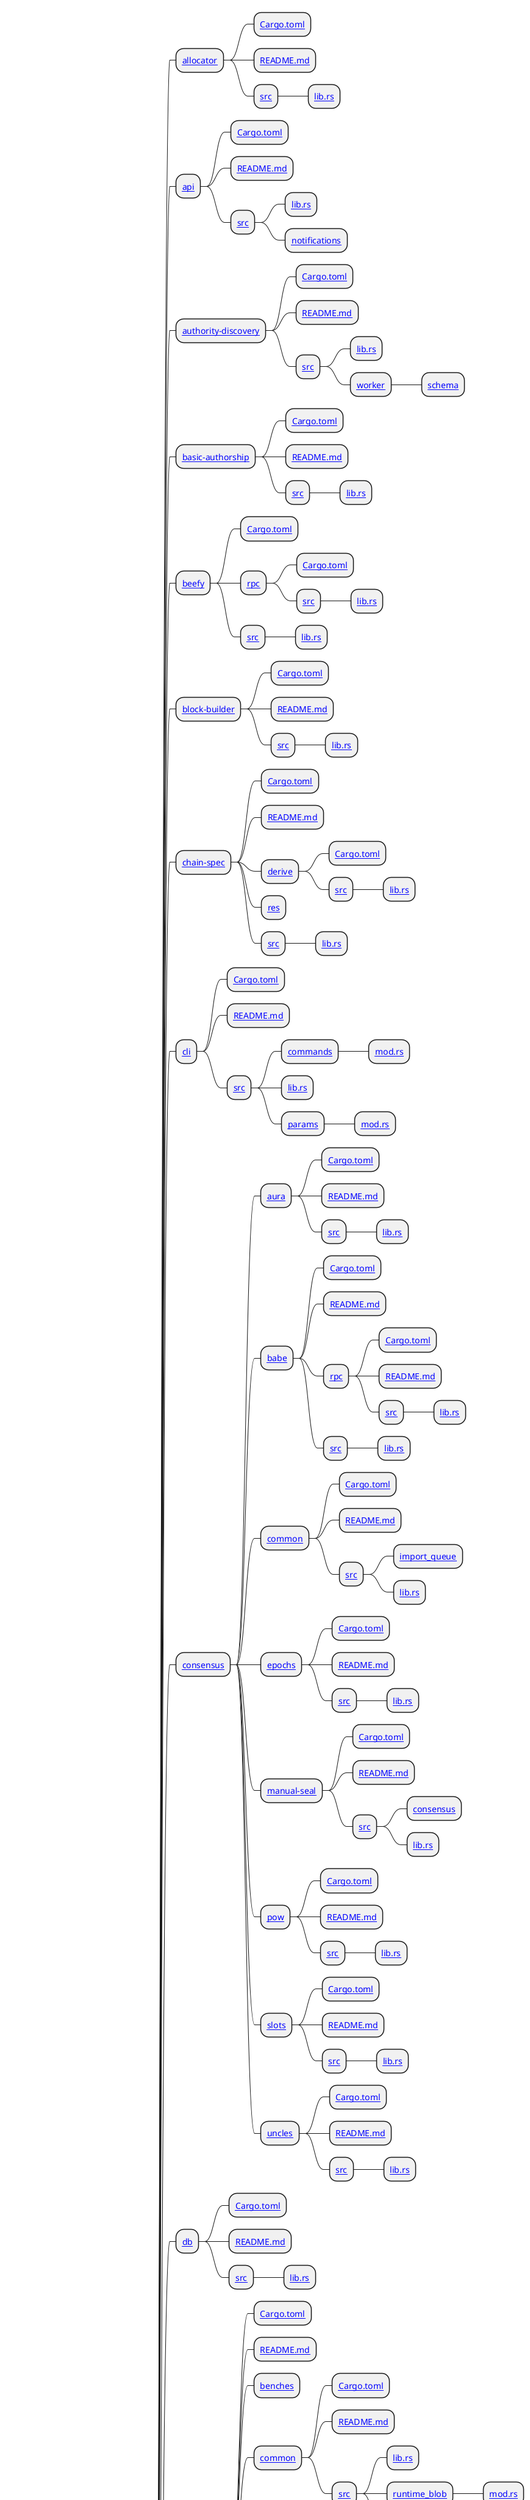 @startmindmap
* substrate/client
** [[https://github.com/paritytech/substrate/blob/master/client client]]
*** [[https://github.com/paritytech/substrate/blob/master/client/allocator allocator]]
**** [[https://github.com/paritytech/substrate/blob/master/client/allocator/Cargo.toml Cargo.toml]]
**** [[https://github.com/paritytech/substrate/blob/master/client/allocator/README.md README.md]]
**** [[https://github.com/paritytech/substrate/blob/master/client/allocator/src src]]
***** [[https://github.com/paritytech/substrate/blob/master/client/allocator/src/lib.rs lib.rs]]
*** [[https://github.com/paritytech/substrate/blob/master/client/api api]]
**** [[https://github.com/paritytech/substrate/blob/master/client/api/Cargo.toml Cargo.toml]]
**** [[https://github.com/paritytech/substrate/blob/master/client/api/README.md README.md]]
**** [[https://github.com/paritytech/substrate/blob/master/client/api/src src]]
***** [[https://github.com/paritytech/substrate/blob/master/client/api/src/lib.rs lib.rs]]
***** [[https://github.com/paritytech/substrate/blob/master/client/api/src/notifications notifications]]
*** [[https://github.com/paritytech/substrate/blob/master/client/authority-discovery authority-discovery]]
**** [[https://github.com/paritytech/substrate/blob/master/client/authority-discovery/Cargo.toml Cargo.toml]]
**** [[https://github.com/paritytech/substrate/blob/master/client/authority-discovery/README.md README.md]]
**** [[https://github.com/paritytech/substrate/blob/master/client/authority-discovery/src src]]
***** [[https://github.com/paritytech/substrate/blob/master/client/authority-discovery/src/lib.rs lib.rs]]
***** [[https://github.com/paritytech/substrate/blob/master/client/authority-discovery/src/worker worker]]
****** [[https://github.com/paritytech/substrate/blob/master/client/authority-discovery/src/worker/schema schema]]
*** [[https://github.com/paritytech/substrate/blob/master/client/basic-authorship basic-authorship]]
**** [[https://github.com/paritytech/substrate/blob/master/client/basic-authorship/Cargo.toml Cargo.toml]]
**** [[https://github.com/paritytech/substrate/blob/master/client/basic-authorship/README.md README.md]]
**** [[https://github.com/paritytech/substrate/blob/master/client/basic-authorship/src src]]
***** [[https://github.com/paritytech/substrate/blob/master/client/basic-authorship/src/lib.rs lib.rs]]
*** [[https://github.com/paritytech/substrate/blob/master/client/beefy beefy]]
**** [[https://github.com/paritytech/substrate/blob/master/client/beefy/Cargo.toml Cargo.toml]]
**** [[https://github.com/paritytech/substrate/blob/master/client/beefy/rpc rpc]]
***** [[https://github.com/paritytech/substrate/blob/master/client/beefy/rpc/Cargo.toml Cargo.toml]]
***** [[https://github.com/paritytech/substrate/blob/master/client/beefy/rpc/src src]]
****** [[https://github.com/paritytech/substrate/blob/master/client/beefy/rpc/src/lib.rs lib.rs]]
**** [[https://github.com/paritytech/substrate/blob/master/client/beefy/src src]]
***** [[https://github.com/paritytech/substrate/blob/master/client/beefy/src/lib.rs lib.rs]]
*** [[https://github.com/paritytech/substrate/blob/master/client/block-builder block-builder]]
**** [[https://github.com/paritytech/substrate/blob/master/client/block-builder/Cargo.toml Cargo.toml]]
**** [[https://github.com/paritytech/substrate/blob/master/client/block-builder/README.md README.md]]
**** [[https://github.com/paritytech/substrate/blob/master/client/block-builder/src src]]
***** [[https://github.com/paritytech/substrate/blob/master/client/block-builder/src/lib.rs lib.rs]]
*** [[https://github.com/paritytech/substrate/blob/master/client/chain-spec chain-spec]]
**** [[https://github.com/paritytech/substrate/blob/master/client/chain-spec/Cargo.toml Cargo.toml]]
**** [[https://github.com/paritytech/substrate/blob/master/client/chain-spec/README.md README.md]]
**** [[https://github.com/paritytech/substrate/blob/master/client/chain-spec/derive derive]]
***** [[https://github.com/paritytech/substrate/blob/master/client/chain-spec/derive/Cargo.toml Cargo.toml]]
***** [[https://github.com/paritytech/substrate/blob/master/client/chain-spec/derive/src src]]
****** [[https://github.com/paritytech/substrate/blob/master/client/chain-spec/derive/src/lib.rs lib.rs]]
**** [[https://github.com/paritytech/substrate/blob/master/client/chain-spec/res res]]
**** [[https://github.com/paritytech/substrate/blob/master/client/chain-spec/src src]]
***** [[https://github.com/paritytech/substrate/blob/master/client/chain-spec/src/lib.rs lib.rs]]
*** [[https://github.com/paritytech/substrate/blob/master/client/cli cli]]
**** [[https://github.com/paritytech/substrate/blob/master/client/cli/Cargo.toml Cargo.toml]]
**** [[https://github.com/paritytech/substrate/blob/master/client/cli/README.md README.md]]
**** [[https://github.com/paritytech/substrate/blob/master/client/cli/src src]]
***** [[https://github.com/paritytech/substrate/blob/master/client/cli/src/commands commands]]
****** [[https://github.com/paritytech/substrate/blob/master/client/cli/src/commands/mod.rs mod.rs]]
***** [[https://github.com/paritytech/substrate/blob/master/client/cli/src/lib.rs lib.rs]]
***** [[https://github.com/paritytech/substrate/blob/master/client/cli/src/params params]]
****** [[https://github.com/paritytech/substrate/blob/master/client/cli/src/params/mod.rs mod.rs]]
*** [[https://github.com/paritytech/substrate/blob/master/client/consensus consensus]]
**** [[https://github.com/paritytech/substrate/blob/master/client/consensus/aura aura]]
***** [[https://github.com/paritytech/substrate/blob/master/client/consensus/aura/Cargo.toml Cargo.toml]]
***** [[https://github.com/paritytech/substrate/blob/master/client/consensus/aura/README.md README.md]]
***** [[https://github.com/paritytech/substrate/blob/master/client/consensus/aura/src src]]
****** [[https://github.com/paritytech/substrate/blob/master/client/consensus/aura/src/lib.rs lib.rs]]
**** [[https://github.com/paritytech/substrate/blob/master/client/consensus/babe babe]]
***** [[https://github.com/paritytech/substrate/blob/master/client/consensus/babe/Cargo.toml Cargo.toml]]
***** [[https://github.com/paritytech/substrate/blob/master/client/consensus/babe/README.md README.md]]
***** [[https://github.com/paritytech/substrate/blob/master/client/consensus/babe/rpc rpc]]
****** [[https://github.com/paritytech/substrate/blob/master/client/consensus/babe/rpc/Cargo.toml Cargo.toml]]
****** [[https://github.com/paritytech/substrate/blob/master/client/consensus/babe/rpc/README.md README.md]]
****** [[https://github.com/paritytech/substrate/blob/master/client/consensus/babe/rpc/src src]]
******* [[https://github.com/paritytech/substrate/blob/master/client/consensus/babe/rpc/src/lib.rs lib.rs]]
***** [[https://github.com/paritytech/substrate/blob/master/client/consensus/babe/src src]]
****** [[https://github.com/paritytech/substrate/blob/master/client/consensus/babe/src/lib.rs lib.rs]]
**** [[https://github.com/paritytech/substrate/blob/master/client/consensus/common common]]
***** [[https://github.com/paritytech/substrate/blob/master/client/consensus/common/Cargo.toml Cargo.toml]]
***** [[https://github.com/paritytech/substrate/blob/master/client/consensus/common/README.md README.md]]
***** [[https://github.com/paritytech/substrate/blob/master/client/consensus/common/src src]]
****** [[https://github.com/paritytech/substrate/blob/master/client/consensus/common/src/import_queue import_queue]]
****** [[https://github.com/paritytech/substrate/blob/master/client/consensus/common/src/lib.rs lib.rs]]
**** [[https://github.com/paritytech/substrate/blob/master/client/consensus/epochs epochs]]
***** [[https://github.com/paritytech/substrate/blob/master/client/consensus/epochs/Cargo.toml Cargo.toml]]
***** [[https://github.com/paritytech/substrate/blob/master/client/consensus/epochs/README.md README.md]]
***** [[https://github.com/paritytech/substrate/blob/master/client/consensus/epochs/src src]]
****** [[https://github.com/paritytech/substrate/blob/master/client/consensus/epochs/src/lib.rs lib.rs]]
**** [[https://github.com/paritytech/substrate/blob/master/client/consensus/manual-seal manual-seal]]
***** [[https://github.com/paritytech/substrate/blob/master/client/consensus/manual-seal/Cargo.toml Cargo.toml]]
***** [[https://github.com/paritytech/substrate/blob/master/client/consensus/manual-seal/README.md README.md]]
***** [[https://github.com/paritytech/substrate/blob/master/client/consensus/manual-seal/src src]]
****** [[https://github.com/paritytech/substrate/blob/master/client/consensus/manual-seal/src/consensus consensus]]
****** [[https://github.com/paritytech/substrate/blob/master/client/consensus/manual-seal/src/lib.rs lib.rs]]
**** [[https://github.com/paritytech/substrate/blob/master/client/consensus/pow pow]]
***** [[https://github.com/paritytech/substrate/blob/master/client/consensus/pow/Cargo.toml Cargo.toml]]
***** [[https://github.com/paritytech/substrate/blob/master/client/consensus/pow/README.md README.md]]
***** [[https://github.com/paritytech/substrate/blob/master/client/consensus/pow/src src]]
****** [[https://github.com/paritytech/substrate/blob/master/client/consensus/pow/src/lib.rs lib.rs]]
**** [[https://github.com/paritytech/substrate/blob/master/client/consensus/slots slots]]
***** [[https://github.com/paritytech/substrate/blob/master/client/consensus/slots/Cargo.toml Cargo.toml]]
***** [[https://github.com/paritytech/substrate/blob/master/client/consensus/slots/README.md README.md]]
***** [[https://github.com/paritytech/substrate/blob/master/client/consensus/slots/src src]]
****** [[https://github.com/paritytech/substrate/blob/master/client/consensus/slots/src/lib.rs lib.rs]]
**** [[https://github.com/paritytech/substrate/blob/master/client/consensus/uncles uncles]]
***** [[https://github.com/paritytech/substrate/blob/master/client/consensus/uncles/Cargo.toml Cargo.toml]]
***** [[https://github.com/paritytech/substrate/blob/master/client/consensus/uncles/README.md README.md]]
***** [[https://github.com/paritytech/substrate/blob/master/client/consensus/uncles/src src]]
****** [[https://github.com/paritytech/substrate/blob/master/client/consensus/uncles/src/lib.rs lib.rs]]
*** [[https://github.com/paritytech/substrate/blob/master/client/db db]]
**** [[https://github.com/paritytech/substrate/blob/master/client/db/Cargo.toml Cargo.toml]]
**** [[https://github.com/paritytech/substrate/blob/master/client/db/README.md README.md]]
**** [[https://github.com/paritytech/substrate/blob/master/client/db/src src]]
***** [[https://github.com/paritytech/substrate/blob/master/client/db/src/lib.rs lib.rs]]
*** [[https://github.com/paritytech/substrate/blob/master/client/executor executor]]
**** [[https://github.com/paritytech/substrate/blob/master/client/executor/Cargo.toml Cargo.toml]]
**** [[https://github.com/paritytech/substrate/blob/master/client/executor/README.md README.md]]
**** [[https://github.com/paritytech/substrate/blob/master/client/executor/benches benches]]
**** [[https://github.com/paritytech/substrate/blob/master/client/executor/common common]]
***** [[https://github.com/paritytech/substrate/blob/master/client/executor/common/Cargo.toml Cargo.toml]]
***** [[https://github.com/paritytech/substrate/blob/master/client/executor/common/README.md README.md]]
***** [[https://github.com/paritytech/substrate/blob/master/client/executor/common/src src]]
****** [[https://github.com/paritytech/substrate/blob/master/client/executor/common/src/lib.rs lib.rs]]
****** [[https://github.com/paritytech/substrate/blob/master/client/executor/common/src/runtime_blob runtime_blob]]
******* [[https://github.com/paritytech/substrate/blob/master/client/executor/common/src/runtime_blob/mod.rs mod.rs]]
****** [[https://github.com/paritytech/substrate/blob/master/client/executor/common/src/sandbox sandbox]]
**** [[https://github.com/paritytech/substrate/blob/master/client/executor/runtime-test runtime-test]]
***** [[https://github.com/paritytech/substrate/blob/master/client/executor/runtime-test/Cargo.toml Cargo.toml]]
***** [[https://github.com/paritytech/substrate/blob/master/client/executor/runtime-test/src src]]
****** [[https://github.com/paritytech/substrate/blob/master/client/executor/runtime-test/src/lib.rs lib.rs]]
**** [[https://github.com/paritytech/substrate/blob/master/client/executor/src src]]
***** [[https://github.com/paritytech/substrate/blob/master/client/executor/src/integration_tests integration_tests]]
****** [[https://github.com/paritytech/substrate/blob/master/client/executor/src/integration_tests/linux linux]]
****** [[https://github.com/paritytech/substrate/blob/master/client/executor/src/integration_tests/mod.rs mod.rs]]
***** [[https://github.com/paritytech/substrate/blob/master/client/executor/src/lib.rs lib.rs]]
**** [[https://github.com/paritytech/substrate/blob/master/client/executor/wasmi wasmi]]
***** [[https://github.com/paritytech/substrate/blob/master/client/executor/wasmi/Cargo.toml Cargo.toml]]
***** [[https://github.com/paritytech/substrate/blob/master/client/executor/wasmi/README.md README.md]]
***** [[https://github.com/paritytech/substrate/blob/master/client/executor/wasmi/src src]]
****** [[https://github.com/paritytech/substrate/blob/master/client/executor/wasmi/src/lib.rs lib.rs]]
**** [[https://github.com/paritytech/substrate/blob/master/client/executor/wasmtime wasmtime]]
***** [[https://github.com/paritytech/substrate/blob/master/client/executor/wasmtime/Cargo.toml Cargo.toml]]
***** [[https://github.com/paritytech/substrate/blob/master/client/executor/wasmtime/README.md README.md]]
***** [[https://github.com/paritytech/substrate/blob/master/client/executor/wasmtime/src src]]
****** [[https://github.com/paritytech/substrate/blob/master/client/executor/wasmtime/src/lib.rs lib.rs]]
*** [[https://github.com/paritytech/substrate/blob/master/client/finality-grandpa finality-grandpa]]
**** [[https://github.com/paritytech/substrate/blob/master/client/finality-grandpa/Cargo.toml Cargo.toml]]
**** [[https://github.com/paritytech/substrate/blob/master/client/finality-grandpa/README.md README.md]]
**** [[https://github.com/paritytech/substrate/blob/master/client/finality-grandpa/rpc rpc]]
***** [[https://github.com/paritytech/substrate/blob/master/client/finality-grandpa/rpc/Cargo.toml Cargo.toml]]
***** [[https://github.com/paritytech/substrate/blob/master/client/finality-grandpa/rpc/README.md README.md]]
***** [[https://github.com/paritytech/substrate/blob/master/client/finality-grandpa/rpc/src src]]
****** [[https://github.com/paritytech/substrate/blob/master/client/finality-grandpa/rpc/src/lib.rs lib.rs]]
**** [[https://github.com/paritytech/substrate/blob/master/client/finality-grandpa/src src]]
***** [[https://github.com/paritytech/substrate/blob/master/client/finality-grandpa/src/communication communication]]
****** [[https://github.com/paritytech/substrate/blob/master/client/finality-grandpa/src/communication/mod.rs mod.rs]]
***** [[https://github.com/paritytech/substrate/blob/master/client/finality-grandpa/src/lib.rs lib.rs]]
*** [[https://github.com/paritytech/substrate/blob/master/client/informant informant]]
**** [[https://github.com/paritytech/substrate/blob/master/client/informant/Cargo.toml Cargo.toml]]
**** [[https://github.com/paritytech/substrate/blob/master/client/informant/README.md README.md]]
**** [[https://github.com/paritytech/substrate/blob/master/client/informant/src src]]
***** [[https://github.com/paritytech/substrate/blob/master/client/informant/src/lib.rs lib.rs]]
*** [[https://github.com/paritytech/substrate/blob/master/client/keystore keystore]]
**** [[https://github.com/paritytech/substrate/blob/master/client/keystore/Cargo.toml Cargo.toml]]
**** [[https://github.com/paritytech/substrate/blob/master/client/keystore/README.md README.md]]
**** [[https://github.com/paritytech/substrate/blob/master/client/keystore/src src]]
***** [[https://github.com/paritytech/substrate/blob/master/client/keystore/src/lib.rs lib.rs]]
*** [[https://github.com/paritytech/substrate/blob/master/client/network network]]
**** [[https://github.com/paritytech/substrate/blob/master/client/network/Cargo.toml Cargo.toml]]
**** [[https://github.com/paritytech/substrate/blob/master/client/network/README.md README.md]]
**** [[https://github.com/paritytech/substrate/blob/master/client/network/common common]]
***** [[https://github.com/paritytech/substrate/blob/master/client/network/common/Cargo.toml Cargo.toml]]
***** [[https://github.com/paritytech/substrate/blob/master/client/network/common/src src]]
****** [[https://github.com/paritytech/substrate/blob/master/client/network/common/src/lib.rs lib.rs]]
**** [[https://github.com/paritytech/substrate/blob/master/client/network/light light]]
***** [[https://github.com/paritytech/substrate/blob/master/client/network/light/Cargo.toml Cargo.toml]]
***** [[https://github.com/paritytech/substrate/blob/master/client/network/light/src src]]
****** [[https://github.com/paritytech/substrate/blob/master/client/network/light/src/lib.rs lib.rs]]
****** [[https://github.com/paritytech/substrate/blob/master/client/network/light/src/light_client_requests light_client_requests]]
****** [[https://github.com/paritytech/substrate/blob/master/client/network/light/src/schema schema]]
**** [[https://github.com/paritytech/substrate/blob/master/client/network/src src]]
***** [[https://github.com/paritytech/substrate/blob/master/client/network/src/lib.rs lib.rs]]
***** [[https://github.com/paritytech/substrate/blob/master/client/network/src/protocol protocol]]
****** [[https://github.com/paritytech/substrate/blob/master/client/network/src/protocol/notifications notifications]]
******* [[https://github.com/paritytech/substrate/blob/master/client/network/src/protocol/notifications/upgrade upgrade]]
***** [[https://github.com/paritytech/substrate/blob/master/client/network/src/schema schema]]
***** [[https://github.com/paritytech/substrate/blob/master/client/network/src/service service]]
**** [[https://github.com/paritytech/substrate/blob/master/client/network/sync sync]]
***** [[https://github.com/paritytech/substrate/blob/master/client/network/sync/Cargo.toml Cargo.toml]]
***** [[https://github.com/paritytech/substrate/blob/master/client/network/sync/src src]]
****** [[https://github.com/paritytech/substrate/blob/master/client/network/sync/src/lib.rs lib.rs]]
****** [[https://github.com/paritytech/substrate/blob/master/client/network/sync/src/schema schema]]
**** [[https://github.com/paritytech/substrate/blob/master/client/network/test test]]
***** [[https://github.com/paritytech/substrate/blob/master/client/network/test/Cargo.toml Cargo.toml]]
***** [[https://github.com/paritytech/substrate/blob/master/client/network/test/src src]]
****** [[https://github.com/paritytech/substrate/blob/master/client/network/test/src/lib.rs lib.rs]]
*** [[https://github.com/paritytech/substrate/blob/master/client/network-gossip network-gossip]]
**** [[https://github.com/paritytech/substrate/blob/master/client/network-gossip/Cargo.toml Cargo.toml]]
**** [[https://github.com/paritytech/substrate/blob/master/client/network-gossip/README.md README.md]]
**** [[https://github.com/paritytech/substrate/blob/master/client/network-gossip/src src]]
***** [[https://github.com/paritytech/substrate/blob/master/client/network-gossip/src/lib.rs lib.rs]]
*** [[https://github.com/paritytech/substrate/blob/master/client/offchain offchain]]
**** [[https://github.com/paritytech/substrate/blob/master/client/offchain/Cargo.toml Cargo.toml]]
**** [[https://github.com/paritytech/substrate/blob/master/client/offchain/README.md README.md]]
**** [[https://github.com/paritytech/substrate/blob/master/client/offchain/src src]]
***** [[https://github.com/paritytech/substrate/blob/master/client/offchain/src/api api]]
***** [[https://github.com/paritytech/substrate/blob/master/client/offchain/src/lib.rs lib.rs]]
*** [[https://github.com/paritytech/substrate/blob/master/client/peerset peerset]]
**** [[https://github.com/paritytech/substrate/blob/master/client/peerset/Cargo.toml Cargo.toml]]
**** [[https://github.com/paritytech/substrate/blob/master/client/peerset/README.md README.md]]
**** [[https://github.com/paritytech/substrate/blob/master/client/peerset/src src]]
***** [[https://github.com/paritytech/substrate/blob/master/client/peerset/src/lib.rs lib.rs]]
**** [[https://github.com/paritytech/substrate/blob/master/client/peerset/tests tests]]
*** [[https://github.com/paritytech/substrate/blob/master/client/proposer-metrics proposer-metrics]]
**** [[https://github.com/paritytech/substrate/blob/master/client/proposer-metrics/Cargo.toml Cargo.toml]]
**** [[https://github.com/paritytech/substrate/blob/master/client/proposer-metrics/README.md README.md]]
**** [[https://github.com/paritytech/substrate/blob/master/client/proposer-metrics/src src]]
***** [[https://github.com/paritytech/substrate/blob/master/client/proposer-metrics/src/lib.rs lib.rs]]
*** [[https://github.com/paritytech/substrate/blob/master/client/rpc rpc]]
**** [[https://github.com/paritytech/substrate/blob/master/client/rpc/Cargo.toml Cargo.toml]]
**** [[https://github.com/paritytech/substrate/blob/master/client/rpc/README.md README.md]]
**** [[https://github.com/paritytech/substrate/blob/master/client/rpc/src src]]
***** [[https://github.com/paritytech/substrate/blob/master/client/rpc/src/author author]]
****** [[https://github.com/paritytech/substrate/blob/master/client/rpc/src/author/mod.rs mod.rs]]
***** [[https://github.com/paritytech/substrate/blob/master/client/rpc/src/chain chain]]
****** [[https://github.com/paritytech/substrate/blob/master/client/rpc/src/chain/mod.rs mod.rs]]
***** [[https://github.com/paritytech/substrate/blob/master/client/rpc/src/dev dev]]
****** [[https://github.com/paritytech/substrate/blob/master/client/rpc/src/dev/mod.rs mod.rs]]
***** [[https://github.com/paritytech/substrate/blob/master/client/rpc/src/lib.rs lib.rs]]
***** [[https://github.com/paritytech/substrate/blob/master/client/rpc/src/offchain offchain]]
****** [[https://github.com/paritytech/substrate/blob/master/client/rpc/src/offchain/mod.rs mod.rs]]
***** [[https://github.com/paritytech/substrate/blob/master/client/rpc/src/state state]]
****** [[https://github.com/paritytech/substrate/blob/master/client/rpc/src/state/mod.rs mod.rs]]
***** [[https://github.com/paritytech/substrate/blob/master/client/rpc/src/system system]]
****** [[https://github.com/paritytech/substrate/blob/master/client/rpc/src/system/mod.rs mod.rs]]
*** [[https://github.com/paritytech/substrate/blob/master/client/rpc-api rpc-api]]
**** [[https://github.com/paritytech/substrate/blob/master/client/rpc-api/Cargo.toml Cargo.toml]]
**** [[https://github.com/paritytech/substrate/blob/master/client/rpc-api/README.md README.md]]
**** [[https://github.com/paritytech/substrate/blob/master/client/rpc-api/src src]]
***** [[https://github.com/paritytech/substrate/blob/master/client/rpc-api/src/author author]]
****** [[https://github.com/paritytech/substrate/blob/master/client/rpc-api/src/author/mod.rs mod.rs]]
***** [[https://github.com/paritytech/substrate/blob/master/client/rpc-api/src/chain chain]]
****** [[https://github.com/paritytech/substrate/blob/master/client/rpc-api/src/chain/mod.rs mod.rs]]
***** [[https://github.com/paritytech/substrate/blob/master/client/rpc-api/src/child_state child_state]]
****** [[https://github.com/paritytech/substrate/blob/master/client/rpc-api/src/child_state/mod.rs mod.rs]]
***** [[https://github.com/paritytech/substrate/blob/master/client/rpc-api/src/dev dev]]
****** [[https://github.com/paritytech/substrate/blob/master/client/rpc-api/src/dev/mod.rs mod.rs]]
***** [[https://github.com/paritytech/substrate/blob/master/client/rpc-api/src/lib.rs lib.rs]]
***** [[https://github.com/paritytech/substrate/blob/master/client/rpc-api/src/offchain offchain]]
****** [[https://github.com/paritytech/substrate/blob/master/client/rpc-api/src/offchain/mod.rs mod.rs]]
***** [[https://github.com/paritytech/substrate/blob/master/client/rpc-api/src/state state]]
****** [[https://github.com/paritytech/substrate/blob/master/client/rpc-api/src/state/mod.rs mod.rs]]
***** [[https://github.com/paritytech/substrate/blob/master/client/rpc-api/src/system system]]
****** [[https://github.com/paritytech/substrate/blob/master/client/rpc-api/src/system/mod.rs mod.rs]]
*** [[https://github.com/paritytech/substrate/blob/master/client/rpc-servers rpc-servers]]
**** [[https://github.com/paritytech/substrate/blob/master/client/rpc-servers/Cargo.toml Cargo.toml]]
**** [[https://github.com/paritytech/substrate/blob/master/client/rpc-servers/README.md README.md]]
**** [[https://github.com/paritytech/substrate/blob/master/client/rpc-servers/src src]]
***** [[https://github.com/paritytech/substrate/blob/master/client/rpc-servers/src/lib.rs lib.rs]]
*** [[https://github.com/paritytech/substrate/blob/master/client/service service]]
**** [[https://github.com/paritytech/substrate/blob/master/client/service/Cargo.toml Cargo.toml]]
**** [[https://github.com/paritytech/substrate/blob/master/client/service/README.md README.md]]
**** [[https://github.com/paritytech/substrate/blob/master/client/service/src src]]
***** [[https://github.com/paritytech/substrate/blob/master/client/service/src/chain_ops chain_ops]]
****** [[https://github.com/paritytech/substrate/blob/master/client/service/src/chain_ops/mod.rs mod.rs]]
***** [[https://github.com/paritytech/substrate/blob/master/client/service/src/client client]]
****** [[https://github.com/paritytech/substrate/blob/master/client/service/src/client/mod.rs mod.rs]]
***** [[https://github.com/paritytech/substrate/blob/master/client/service/src/lib.rs lib.rs]]
***** [[https://github.com/paritytech/substrate/blob/master/client/service/src/task_manager task_manager]]
****** [[https://github.com/paritytech/substrate/blob/master/client/service/src/task_manager/mod.rs mod.rs]]
**** [[https://github.com/paritytech/substrate/blob/master/client/service/test test]]
***** [[https://github.com/paritytech/substrate/blob/master/client/service/test/Cargo.toml Cargo.toml]]
***** [[https://github.com/paritytech/substrate/blob/master/client/service/test/src src]]
****** [[https://github.com/paritytech/substrate/blob/master/client/service/test/src/client client]]
******* [[https://github.com/paritytech/substrate/blob/master/client/service/test/src/client/mod.rs mod.rs]]
****** [[https://github.com/paritytech/substrate/blob/master/client/service/test/src/lib.rs lib.rs]]
*** [[https://github.com/paritytech/substrate/blob/master/client/state-db state-db]]
**** [[https://github.com/paritytech/substrate/blob/master/client/state-db/Cargo.toml Cargo.toml]]
**** [[https://github.com/paritytech/substrate/blob/master/client/state-db/README.md README.md]]
**** [[https://github.com/paritytech/substrate/blob/master/client/state-db/src src]]
***** [[https://github.com/paritytech/substrate/blob/master/client/state-db/src/lib.rs lib.rs]]
*** [[https://github.com/paritytech/substrate/blob/master/client/sync-state-rpc sync-state-rpc]]
**** [[https://github.com/paritytech/substrate/blob/master/client/sync-state-rpc/Cargo.toml Cargo.toml]]
**** [[https://github.com/paritytech/substrate/blob/master/client/sync-state-rpc/src src]]
***** [[https://github.com/paritytech/substrate/blob/master/client/sync-state-rpc/src/lib.rs lib.rs]]
*** [[https://github.com/paritytech/substrate/blob/master/client/sysinfo sysinfo]]
**** [[https://github.com/paritytech/substrate/blob/master/client/sysinfo/Cargo.toml Cargo.toml]]
**** [[https://github.com/paritytech/substrate/blob/master/client/sysinfo/README.md README.md]]
**** [[https://github.com/paritytech/substrate/blob/master/client/sysinfo/src src]]
***** [[https://github.com/paritytech/substrate/blob/master/client/sysinfo/src/lib.rs lib.rs]]
*** [[https://github.com/paritytech/substrate/blob/master/client/telemetry telemetry]]
**** [[https://github.com/paritytech/substrate/blob/master/client/telemetry/Cargo.toml Cargo.toml]]
**** [[https://github.com/paritytech/substrate/blob/master/client/telemetry/README.md README.md]]
**** [[https://github.com/paritytech/substrate/blob/master/client/telemetry/src src]]
***** [[https://github.com/paritytech/substrate/blob/master/client/telemetry/src/lib.rs lib.rs]]
*** [[https://github.com/paritytech/substrate/blob/master/client/tracing tracing]]
**** [[https://github.com/paritytech/substrate/blob/master/client/tracing/Cargo.toml Cargo.toml]]
**** [[https://github.com/paritytech/substrate/blob/master/client/tracing/README.md README.md]]
**** [[https://github.com/paritytech/substrate/blob/master/client/tracing/benches benches]]
**** [[https://github.com/paritytech/substrate/blob/master/client/tracing/proc-macro proc-macro]]
***** [[https://github.com/paritytech/substrate/blob/master/client/tracing/proc-macro/Cargo.toml Cargo.toml]]
***** [[https://github.com/paritytech/substrate/blob/master/client/tracing/proc-macro/src src]]
****** [[https://github.com/paritytech/substrate/blob/master/client/tracing/proc-macro/src/lib.rs lib.rs]]
**** [[https://github.com/paritytech/substrate/blob/master/client/tracing/src src]]
***** [[https://github.com/paritytech/substrate/blob/master/client/tracing/src/block block]]
****** [[https://github.com/paritytech/substrate/blob/master/client/tracing/src/block/mod.rs mod.rs]]
***** [[https://github.com/paritytech/substrate/blob/master/client/tracing/src/lib.rs lib.rs]]
***** [[https://github.com/paritytech/substrate/blob/master/client/tracing/src/logging logging]]
****** [[https://github.com/paritytech/substrate/blob/master/client/tracing/src/logging/layers layers]]
******* [[https://github.com/paritytech/substrate/blob/master/client/tracing/src/logging/layers/mod.rs mod.rs]]
****** [[https://github.com/paritytech/substrate/blob/master/client/tracing/src/logging/mod.rs mod.rs]]
*** [[https://github.com/paritytech/substrate/blob/master/client/transaction-pool transaction-pool]]
**** [[https://github.com/paritytech/substrate/blob/master/client/transaction-pool/Cargo.toml Cargo.toml]]
**** [[https://github.com/paritytech/substrate/blob/master/client/transaction-pool/README.md README.md]]
**** [[https://github.com/paritytech/substrate/blob/master/client/transaction-pool/api api]]
***** [[https://github.com/paritytech/substrate/blob/master/client/transaction-pool/api/Cargo.toml Cargo.toml]]
***** [[https://github.com/paritytech/substrate/blob/master/client/transaction-pool/api/src src]]
****** [[https://github.com/paritytech/substrate/blob/master/client/transaction-pool/api/src/lib.rs lib.rs]]
**** [[https://github.com/paritytech/substrate/blob/master/client/transaction-pool/benches benches]]
**** [[https://github.com/paritytech/substrate/blob/master/client/transaction-pool/src src]]
***** [[https://github.com/paritytech/substrate/blob/master/client/transaction-pool/src/graph graph]]
****** [[https://github.com/paritytech/substrate/blob/master/client/transaction-pool/src/graph/mod.rs mod.rs]]
***** [[https://github.com/paritytech/substrate/blob/master/client/transaction-pool/src/lib.rs lib.rs]]
**** [[https://github.com/paritytech/substrate/blob/master/client/transaction-pool/tests tests]]
*** [[https://github.com/paritytech/substrate/blob/master/client/utils utils]]
**** [[https://github.com/paritytech/substrate/blob/master/client/utils/Cargo.toml Cargo.toml]]
**** [[https://github.com/paritytech/substrate/blob/master/client/utils/README.md README.md]]
**** [[https://github.com/paritytech/substrate/blob/master/client/utils/src src]]
***** [[https://github.com/paritytech/substrate/blob/master/client/utils/src/lib.rs lib.rs]]
***** [[https://github.com/paritytech/substrate/blob/master/client/utils/src/notification notification]]
***** [[https://github.com/paritytech/substrate/blob/master/client/utils/src/pubsub pubsub]]
****** [[https://github.com/paritytech/substrate/blob/master/client/utils/src/pubsub/tests tests]]
@endmindmap